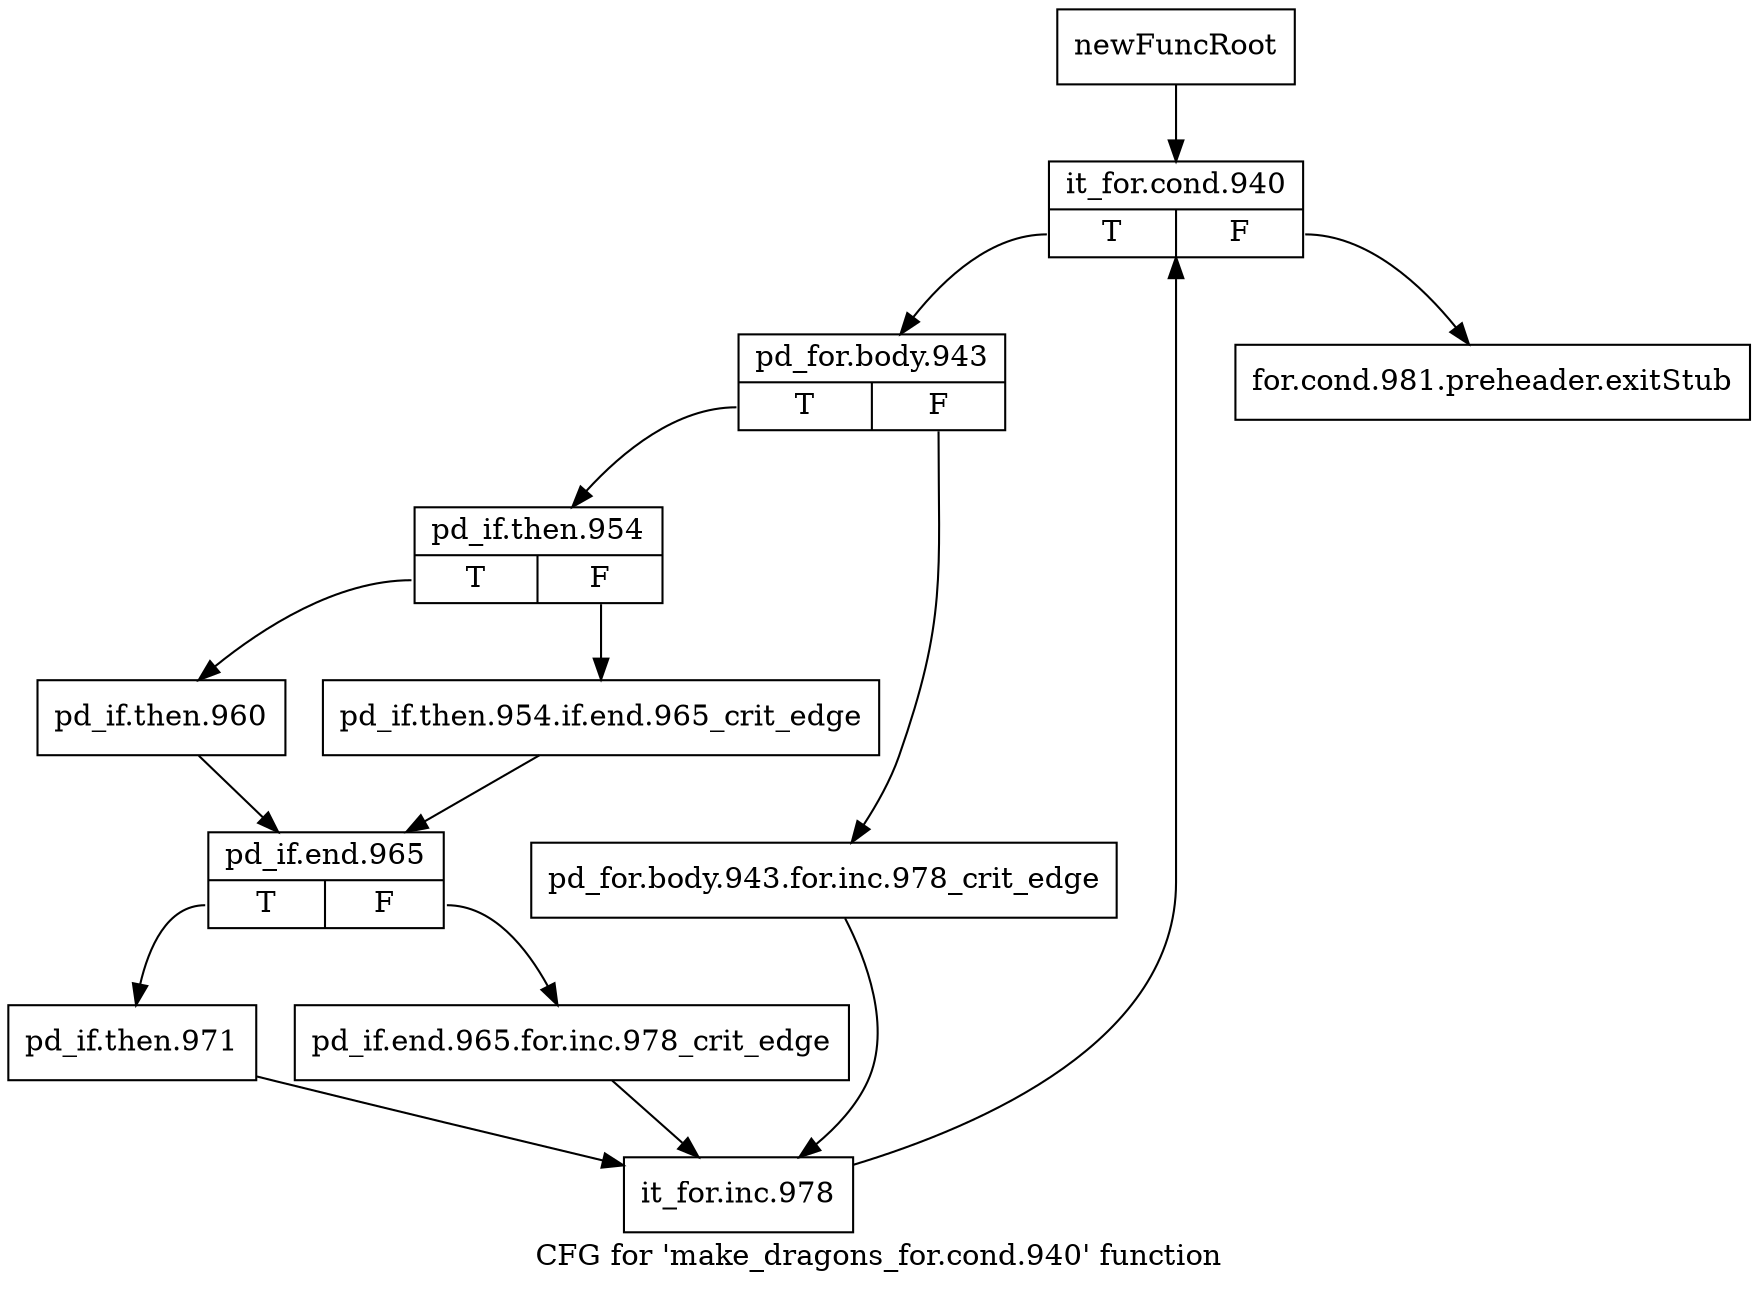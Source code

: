 digraph "CFG for 'make_dragons_for.cond.940' function" {
	label="CFG for 'make_dragons_for.cond.940' function";

	Node0x3ee1410 [shape=record,label="{newFuncRoot}"];
	Node0x3ee1410 -> Node0x3ee6c80;
	Node0x3ee6c30 [shape=record,label="{for.cond.981.preheader.exitStub}"];
	Node0x3ee6c80 [shape=record,label="{it_for.cond.940|{<s0>T|<s1>F}}"];
	Node0x3ee6c80:s0 -> Node0x3ee6cd0;
	Node0x3ee6c80:s1 -> Node0x3ee6c30;
	Node0x3ee6cd0 [shape=record,label="{pd_for.body.943|{<s0>T|<s1>F}}"];
	Node0x3ee6cd0:s0 -> Node0x3ee6d70;
	Node0x3ee6cd0:s1 -> Node0x3ee6d20;
	Node0x3ee6d20 [shape=record,label="{pd_for.body.943.for.inc.978_crit_edge}"];
	Node0x3ee6d20 -> Node0x3ee6f50;
	Node0x3ee6d70 [shape=record,label="{pd_if.then.954|{<s0>T|<s1>F}}"];
	Node0x3ee6d70:s0 -> Node0x3ee6e10;
	Node0x3ee6d70:s1 -> Node0x3ee6dc0;
	Node0x3ee6dc0 [shape=record,label="{pd_if.then.954.if.end.965_crit_edge}"];
	Node0x3ee6dc0 -> Node0x3ee6e60;
	Node0x3ee6e10 [shape=record,label="{pd_if.then.960}"];
	Node0x3ee6e10 -> Node0x3ee6e60;
	Node0x3ee6e60 [shape=record,label="{pd_if.end.965|{<s0>T|<s1>F}}"];
	Node0x3ee6e60:s0 -> Node0x3ee6f00;
	Node0x3ee6e60:s1 -> Node0x3ee6eb0;
	Node0x3ee6eb0 [shape=record,label="{pd_if.end.965.for.inc.978_crit_edge}"];
	Node0x3ee6eb0 -> Node0x3ee6f50;
	Node0x3ee6f00 [shape=record,label="{pd_if.then.971}"];
	Node0x3ee6f00 -> Node0x3ee6f50;
	Node0x3ee6f50 [shape=record,label="{it_for.inc.978}"];
	Node0x3ee6f50 -> Node0x3ee6c80;
}
